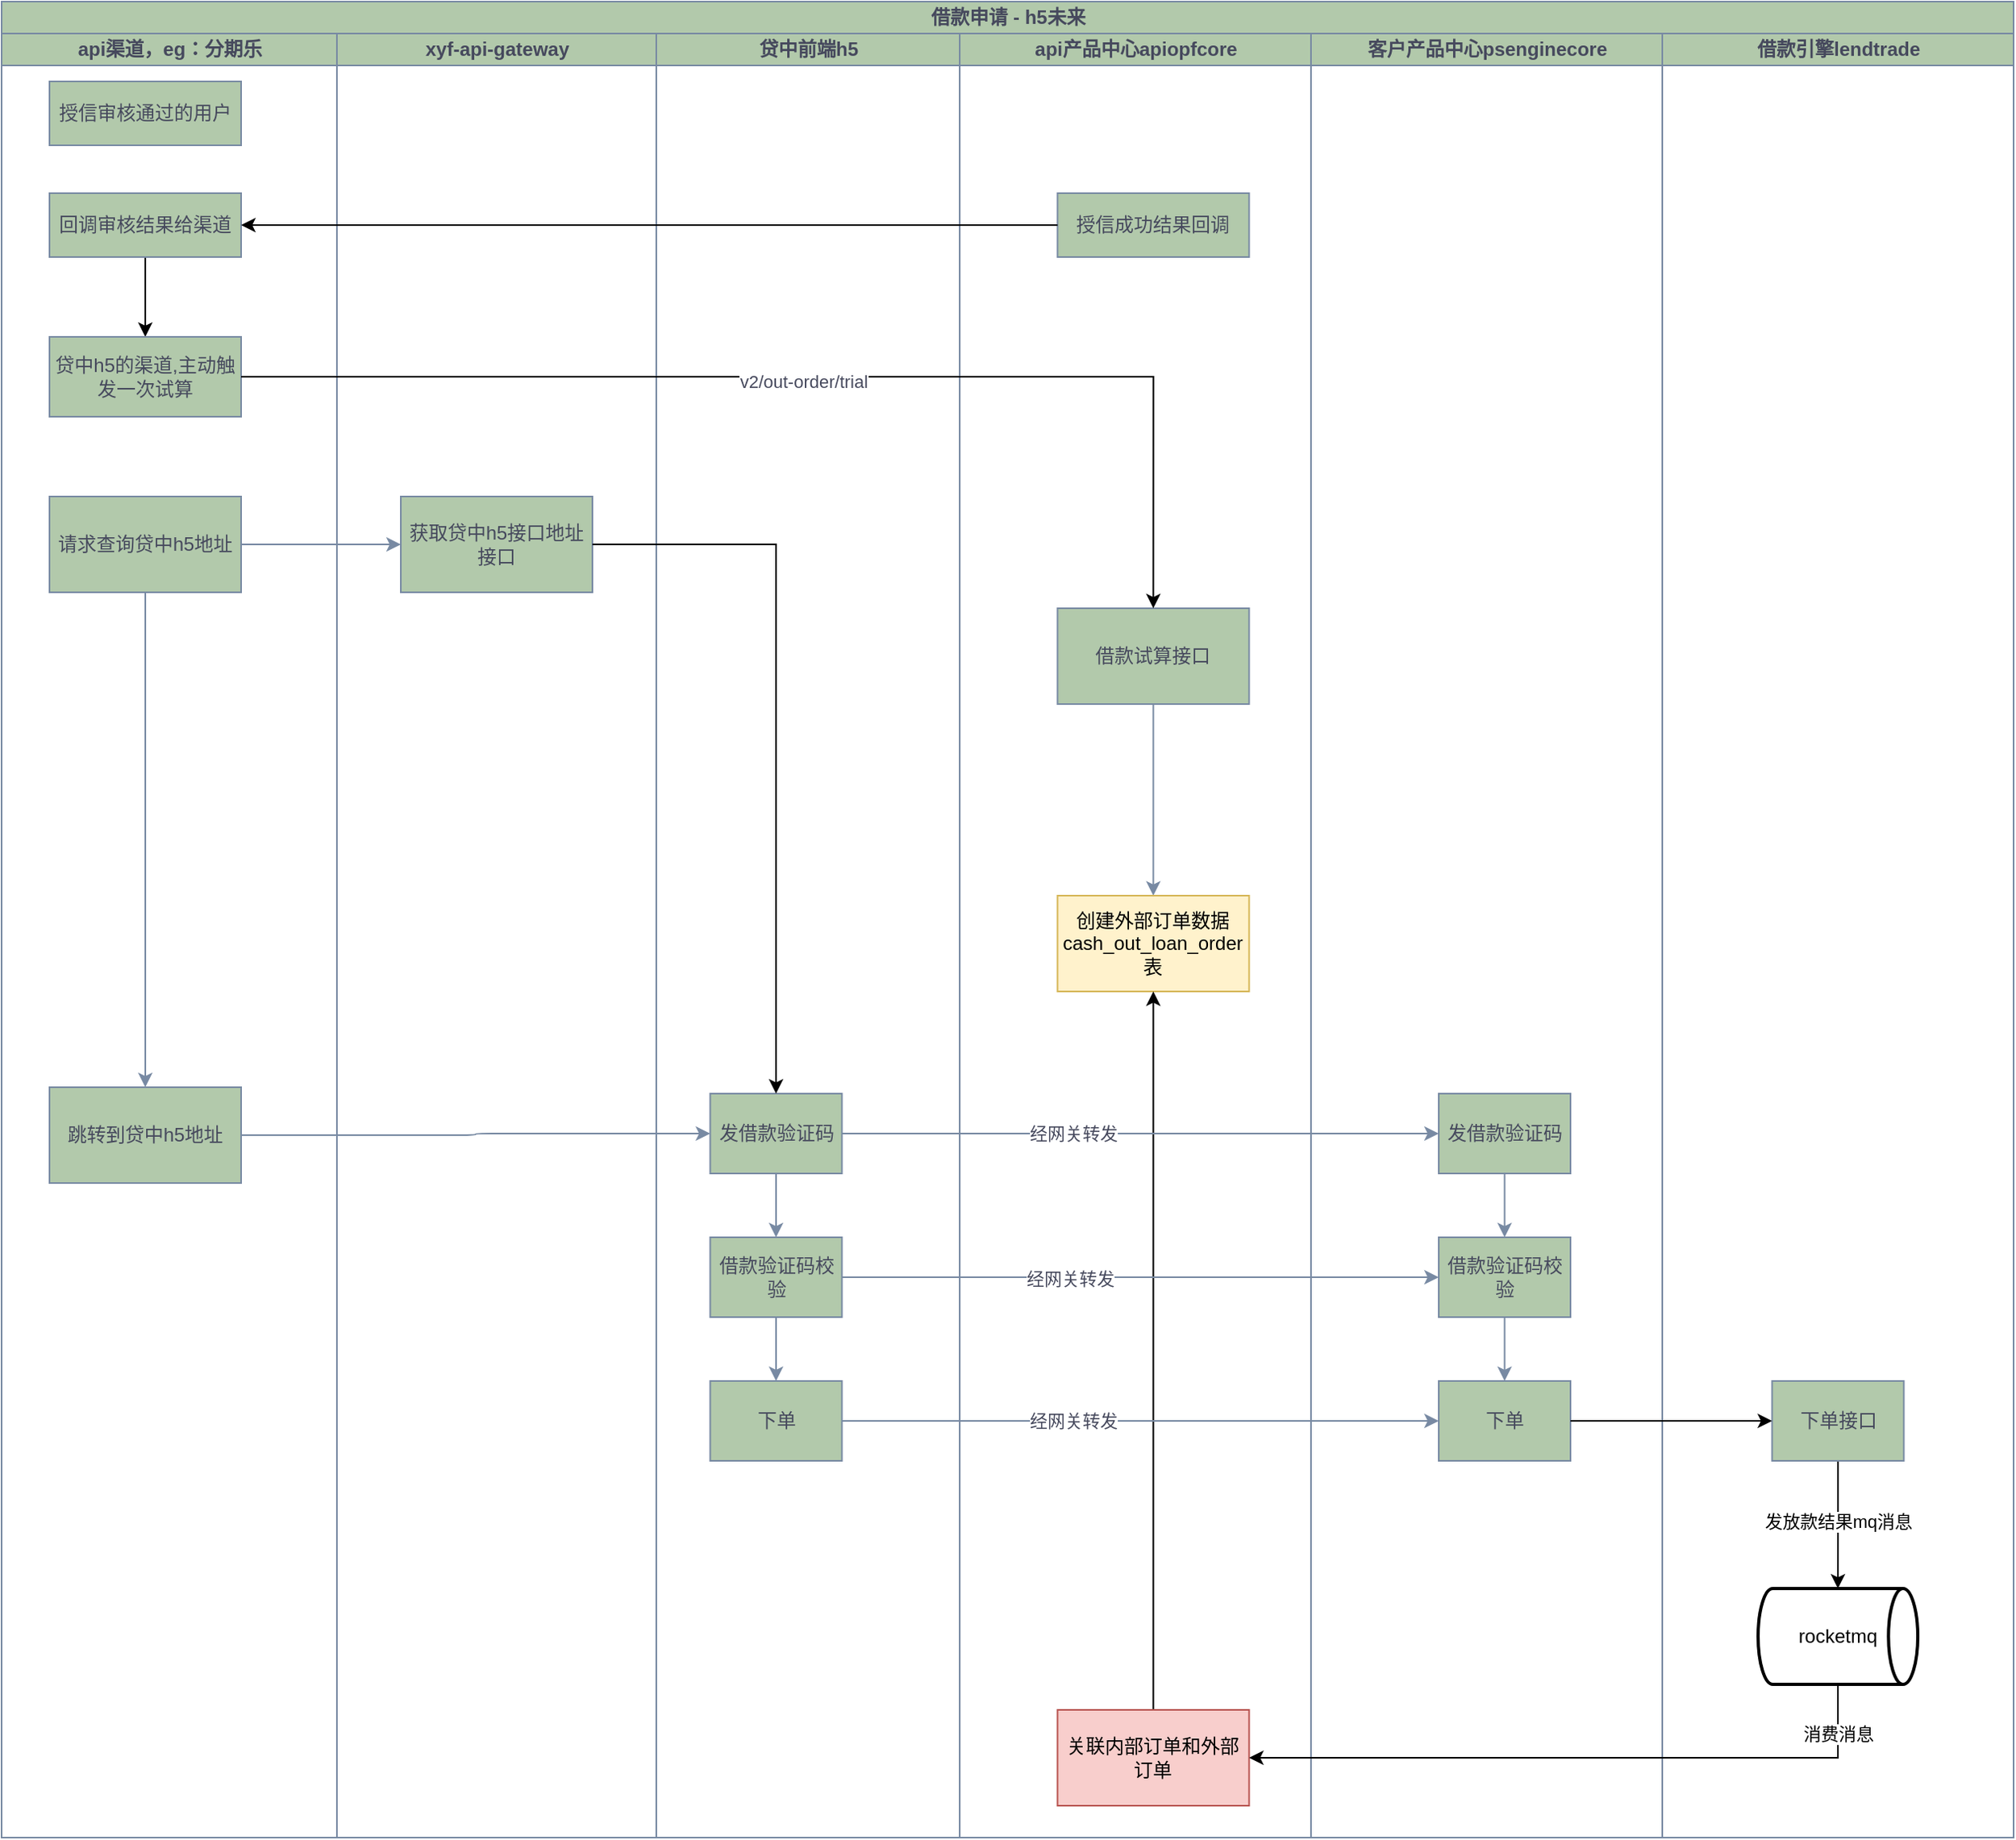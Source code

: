 <mxfile version="24.6.4" type="github">
  <diagram name="第 1 页" id="stsiB68LXINrgFX4fNCL">
    <mxGraphModel dx="1503" dy="912" grid="1" gridSize="10" guides="1" tooltips="1" connect="1" arrows="1" fold="1" page="1" pageScale="1" pageWidth="827" pageHeight="1169" math="0" shadow="0">
      <root>
        <mxCell id="0" />
        <mxCell id="1" parent="0" />
        <mxCell id="8x5K30sXBfW7uzls9D7D-3" value="借款申请 - h5未来" style="swimlane;childLayout=stackLayout;resizeParent=1;resizeParentMax=0;startSize=20;html=1;labelBackgroundColor=none;fillColor=#B2C9AB;strokeColor=#788AA3;fontColor=#46495D;" parent="1" vertex="1">
          <mxGeometry x="150" y="220" width="1260" height="1150" as="geometry" />
        </mxCell>
        <mxCell id="8x5K30sXBfW7uzls9D7D-4" value="api渠道，eg：分期乐" style="swimlane;startSize=20;html=1;labelBackgroundColor=none;fillColor=#B2C9AB;strokeColor=#788AA3;fontColor=#46495D;" parent="8x5K30sXBfW7uzls9D7D-3" vertex="1">
          <mxGeometry y="20" width="210" height="1130" as="geometry" />
        </mxCell>
        <mxCell id="8x5K30sXBfW7uzls9D7D-6" value="授信审核通过的用户" style="rounded=0;whiteSpace=wrap;html=1;strokeColor=#788AA3;fontColor=#46495D;fillColor=#B2C9AB;" parent="8x5K30sXBfW7uzls9D7D-4" vertex="1">
          <mxGeometry x="30" y="30" width="120" height="40" as="geometry" />
        </mxCell>
        <mxCell id="8x5K30sXBfW7uzls9D7D-7" style="edgeStyle=orthogonalEdgeStyle;curved=0;rounded=1;orthogonalLoop=1;jettySize=auto;html=1;strokeColor=#788AA3;align=center;verticalAlign=middle;fontFamily=Helvetica;fontSize=11;fontColor=#46495D;labelBackgroundColor=default;endArrow=classic;fillColor=#B2C9AB;" parent="8x5K30sXBfW7uzls9D7D-4" source="8x5K30sXBfW7uzls9D7D-8" target="8x5K30sXBfW7uzls9D7D-9" edge="1">
          <mxGeometry relative="1" as="geometry" />
        </mxCell>
        <mxCell id="8x5K30sXBfW7uzls9D7D-8" value="请求查询贷中h5地址" style="rounded=0;whiteSpace=wrap;html=1;strokeColor=#788AA3;fontColor=#46495D;fillColor=#B2C9AB;" parent="8x5K30sXBfW7uzls9D7D-4" vertex="1">
          <mxGeometry x="30" y="290" width="120" height="60" as="geometry" />
        </mxCell>
        <mxCell id="8x5K30sXBfW7uzls9D7D-9" value="跳转到贷中h5地址" style="rounded=0;whiteSpace=wrap;html=1;strokeColor=#788AA3;fontColor=#46495D;fillColor=#B2C9AB;" parent="8x5K30sXBfW7uzls9D7D-4" vertex="1">
          <mxGeometry x="30" y="660" width="120" height="60" as="geometry" />
        </mxCell>
        <mxCell id="KnkW-BdZN_vIiKe4_tcL-5" value="" style="edgeStyle=orthogonalEdgeStyle;rounded=0;orthogonalLoop=1;jettySize=auto;html=1;" edge="1" parent="8x5K30sXBfW7uzls9D7D-4" source="KnkW-BdZN_vIiKe4_tcL-2" target="KnkW-BdZN_vIiKe4_tcL-4">
          <mxGeometry relative="1" as="geometry" />
        </mxCell>
        <mxCell id="KnkW-BdZN_vIiKe4_tcL-2" value="回调审核结果给渠道" style="rounded=0;whiteSpace=wrap;html=1;strokeColor=#788AA3;fontColor=#46495D;fillColor=#B2C9AB;" vertex="1" parent="8x5K30sXBfW7uzls9D7D-4">
          <mxGeometry x="30" y="100" width="120" height="40" as="geometry" />
        </mxCell>
        <mxCell id="KnkW-BdZN_vIiKe4_tcL-4" value="贷中h5的渠道,主动触发一次试算" style="rounded=0;whiteSpace=wrap;html=1;strokeColor=#788AA3;fontColor=#46495D;fillColor=#B2C9AB;" vertex="1" parent="8x5K30sXBfW7uzls9D7D-4">
          <mxGeometry x="30" y="190" width="120" height="50" as="geometry" />
        </mxCell>
        <mxCell id="8x5K30sXBfW7uzls9D7D-10" value="xyf-api-gateway" style="swimlane;startSize=20;html=1;labelBackgroundColor=none;fillColor=#B2C9AB;strokeColor=#788AA3;fontColor=#46495D;" parent="8x5K30sXBfW7uzls9D7D-3" vertex="1">
          <mxGeometry x="210" y="20" width="200" height="1130" as="geometry" />
        </mxCell>
        <mxCell id="8x5K30sXBfW7uzls9D7D-12" value="获取贷中h5接口地址接口" style="rounded=0;whiteSpace=wrap;html=1;strokeColor=#788AA3;fontColor=#46495D;fillColor=#B2C9AB;" parent="8x5K30sXBfW7uzls9D7D-10" vertex="1">
          <mxGeometry x="40" y="290" width="120" height="60" as="geometry" />
        </mxCell>
        <mxCell id="8x5K30sXBfW7uzls9D7D-14" value="贷中前端h5" style="swimlane;startSize=20;html=1;labelBackgroundColor=none;fillColor=#B2C9AB;strokeColor=#788AA3;fontColor=#46495D;" parent="8x5K30sXBfW7uzls9D7D-3" vertex="1">
          <mxGeometry x="410" y="20" width="190" height="1130" as="geometry" />
        </mxCell>
        <mxCell id="8x5K30sXBfW7uzls9D7D-15" value="" style="edgeStyle=orthogonalEdgeStyle;rounded=0;orthogonalLoop=1;jettySize=auto;html=1;strokeColor=#788AA3;fontColor=#46495D;fillColor=#B2C9AB;" parent="8x5K30sXBfW7uzls9D7D-14" source="8x5K30sXBfW7uzls9D7D-16" target="8x5K30sXBfW7uzls9D7D-18" edge="1">
          <mxGeometry relative="1" as="geometry" />
        </mxCell>
        <mxCell id="8x5K30sXBfW7uzls9D7D-16" value="发借款验证码" style="rounded=0;whiteSpace=wrap;html=1;strokeColor=#788AA3;fontColor=#46495D;fillColor=#B2C9AB;" parent="8x5K30sXBfW7uzls9D7D-14" vertex="1">
          <mxGeometry x="33.75" y="664" width="82.5" height="50" as="geometry" />
        </mxCell>
        <mxCell id="8x5K30sXBfW7uzls9D7D-17" value="" style="edgeStyle=orthogonalEdgeStyle;rounded=0;orthogonalLoop=1;jettySize=auto;html=1;strokeColor=#788AA3;fontColor=#46495D;fillColor=#B2C9AB;" parent="8x5K30sXBfW7uzls9D7D-14" source="8x5K30sXBfW7uzls9D7D-18" target="8x5K30sXBfW7uzls9D7D-19" edge="1">
          <mxGeometry relative="1" as="geometry" />
        </mxCell>
        <mxCell id="8x5K30sXBfW7uzls9D7D-18" value="借款验证码校验" style="rounded=0;whiteSpace=wrap;html=1;strokeColor=#788AA3;fontColor=#46495D;fillColor=#B2C9AB;" parent="8x5K30sXBfW7uzls9D7D-14" vertex="1">
          <mxGeometry x="33.75" y="754" width="82.5" height="50" as="geometry" />
        </mxCell>
        <mxCell id="8x5K30sXBfW7uzls9D7D-19" value="下单" style="rounded=0;whiteSpace=wrap;html=1;strokeColor=#788AA3;fontColor=#46495D;fillColor=#B2C9AB;" parent="8x5K30sXBfW7uzls9D7D-14" vertex="1">
          <mxGeometry x="33.75" y="844" width="82.5" height="50" as="geometry" />
        </mxCell>
        <mxCell id="8x5K30sXBfW7uzls9D7D-20" value="api产品中心apiopfcore" style="swimlane;startSize=20;html=1;labelBackgroundColor=none;fillColor=#B2C9AB;strokeColor=#788AA3;fontColor=#46495D;" parent="8x5K30sXBfW7uzls9D7D-3" vertex="1">
          <mxGeometry x="600" y="20" width="220" height="1130" as="geometry" />
        </mxCell>
        <mxCell id="8x5K30sXBfW7uzls9D7D-29" value="" style="edgeStyle=orthogonalEdgeStyle;curved=0;rounded=1;orthogonalLoop=1;jettySize=auto;html=1;strokeColor=#788AA3;align=center;verticalAlign=middle;fontFamily=Helvetica;fontSize=11;fontColor=#46495D;labelBackgroundColor=default;endArrow=classic;fillColor=#B2C9AB;" parent="8x5K30sXBfW7uzls9D7D-20" source="8x5K30sXBfW7uzls9D7D-30" target="8x5K30sXBfW7uzls9D7D-31" edge="1">
          <mxGeometry relative="1" as="geometry" />
        </mxCell>
        <mxCell id="8x5K30sXBfW7uzls9D7D-30" value="借款试算接口" style="rounded=0;whiteSpace=wrap;html=1;strokeColor=#788AA3;fontColor=#46495D;fillColor=#B2C9AB;" parent="8x5K30sXBfW7uzls9D7D-20" vertex="1">
          <mxGeometry x="61.25" y="360" width="120" height="60" as="geometry" />
        </mxCell>
        <mxCell id="8x5K30sXBfW7uzls9D7D-31" value="创建外部订单数据&lt;div&gt;cash_out_loan_order表&lt;/div&gt;" style="rounded=0;whiteSpace=wrap;html=1;strokeColor=#d6b656;fillColor=#fff2cc;" parent="8x5K30sXBfW7uzls9D7D-20" vertex="1">
          <mxGeometry x="61.25" y="540" width="120" height="60" as="geometry" />
        </mxCell>
        <mxCell id="8x5K30sXBfW7uzls9D7D-58" style="edgeStyle=orthogonalEdgeStyle;rounded=0;orthogonalLoop=1;jettySize=auto;html=1;entryX=0.5;entryY=1;entryDx=0;entryDy=0;" parent="8x5K30sXBfW7uzls9D7D-20" source="8x5K30sXBfW7uzls9D7D-55" target="8x5K30sXBfW7uzls9D7D-31" edge="1">
          <mxGeometry relative="1" as="geometry" />
        </mxCell>
        <mxCell id="8x5K30sXBfW7uzls9D7D-55" value="关联内部订单和外部订单" style="rounded=0;whiteSpace=wrap;html=1;strokeColor=#b85450;fillColor=#f8cecc;" parent="8x5K30sXBfW7uzls9D7D-20" vertex="1">
          <mxGeometry x="61.25" y="1050" width="120" height="60" as="geometry" />
        </mxCell>
        <mxCell id="KnkW-BdZN_vIiKe4_tcL-1" value="授信成功结果回调" style="rounded=0;whiteSpace=wrap;html=1;strokeColor=#788AA3;fontColor=#46495D;fillColor=#B2C9AB;" vertex="1" parent="8x5K30sXBfW7uzls9D7D-20">
          <mxGeometry x="61.25" y="100" width="120" height="40" as="geometry" />
        </mxCell>
        <mxCell id="8x5K30sXBfW7uzls9D7D-44" value="客户产品中心psenginecore" style="swimlane;startSize=20;html=1;labelBackgroundColor=none;fillColor=#B2C9AB;strokeColor=#788AA3;fontColor=#46495D;" parent="8x5K30sXBfW7uzls9D7D-3" vertex="1">
          <mxGeometry x="820" y="20" width="220" height="1130" as="geometry" />
        </mxCell>
        <mxCell id="8x5K30sXBfW7uzls9D7D-21" value="" style="edgeStyle=orthogonalEdgeStyle;rounded=0;orthogonalLoop=1;jettySize=auto;html=1;strokeColor=#788AA3;fontColor=#46495D;fillColor=#B2C9AB;" parent="8x5K30sXBfW7uzls9D7D-44" source="8x5K30sXBfW7uzls9D7D-22" target="8x5K30sXBfW7uzls9D7D-24" edge="1">
          <mxGeometry relative="1" as="geometry" />
        </mxCell>
        <mxCell id="8x5K30sXBfW7uzls9D7D-22" value="发借款验证码" style="rounded=0;whiteSpace=wrap;html=1;strokeColor=#788AA3;fontColor=#46495D;fillColor=#B2C9AB;" parent="8x5K30sXBfW7uzls9D7D-44" vertex="1">
          <mxGeometry x="80" y="664" width="82.5" height="50" as="geometry" />
        </mxCell>
        <mxCell id="8x5K30sXBfW7uzls9D7D-23" value="" style="edgeStyle=orthogonalEdgeStyle;rounded=0;orthogonalLoop=1;jettySize=auto;html=1;strokeColor=#788AA3;fontColor=#46495D;fillColor=#B2C9AB;" parent="8x5K30sXBfW7uzls9D7D-44" source="8x5K30sXBfW7uzls9D7D-24" target="8x5K30sXBfW7uzls9D7D-26" edge="1">
          <mxGeometry relative="1" as="geometry" />
        </mxCell>
        <mxCell id="8x5K30sXBfW7uzls9D7D-24" value="借款验证码校验" style="rounded=0;whiteSpace=wrap;html=1;strokeColor=#788AA3;fontColor=#46495D;fillColor=#B2C9AB;" parent="8x5K30sXBfW7uzls9D7D-44" vertex="1">
          <mxGeometry x="80" y="754" width="82.5" height="50" as="geometry" />
        </mxCell>
        <mxCell id="8x5K30sXBfW7uzls9D7D-26" value="下单" style="rounded=0;whiteSpace=wrap;html=1;strokeColor=#788AA3;fontColor=#46495D;fillColor=#B2C9AB;" parent="8x5K30sXBfW7uzls9D7D-44" vertex="1">
          <mxGeometry x="80" y="844" width="82.5" height="50" as="geometry" />
        </mxCell>
        <mxCell id="8x5K30sXBfW7uzls9D7D-45" value="借款引擎lendtrade" style="swimlane;startSize=20;html=1;labelBackgroundColor=none;fillColor=#B2C9AB;strokeColor=#788AA3;fontColor=#46495D;" parent="8x5K30sXBfW7uzls9D7D-3" vertex="1">
          <mxGeometry x="1040" y="20" width="220" height="1130" as="geometry" />
        </mxCell>
        <mxCell id="8x5K30sXBfW7uzls9D7D-52" value="" style="edgeStyle=orthogonalEdgeStyle;rounded=0;orthogonalLoop=1;jettySize=auto;html=1;entryX=0.5;entryY=0;entryDx=0;entryDy=0;entryPerimeter=0;" parent="8x5K30sXBfW7uzls9D7D-45" source="8x5K30sXBfW7uzls9D7D-49" target="8x5K30sXBfW7uzls9D7D-53" edge="1">
          <mxGeometry relative="1" as="geometry">
            <mxPoint x="110" y="954.0" as="targetPoint" />
          </mxGeometry>
        </mxCell>
        <mxCell id="8x5K30sXBfW7uzls9D7D-54" value="发放款结果mq消息" style="edgeLabel;html=1;align=center;verticalAlign=middle;resizable=0;points=[];" parent="8x5K30sXBfW7uzls9D7D-52" vertex="1" connectable="0">
          <mxGeometry x="-0.051" relative="1" as="geometry">
            <mxPoint as="offset" />
          </mxGeometry>
        </mxCell>
        <mxCell id="8x5K30sXBfW7uzls9D7D-49" value="下单接口" style="rounded=0;whiteSpace=wrap;html=1;strokeColor=#788AA3;fontColor=#46495D;fillColor=#B2C9AB;" parent="8x5K30sXBfW7uzls9D7D-45" vertex="1">
          <mxGeometry x="68.75" y="844" width="82.5" height="50" as="geometry" />
        </mxCell>
        <mxCell id="8x5K30sXBfW7uzls9D7D-53" value="rocketmq" style="strokeWidth=2;html=1;shape=mxgraph.flowchart.direct_data;whiteSpace=wrap;" parent="8x5K30sXBfW7uzls9D7D-45" vertex="1">
          <mxGeometry x="60" y="974" width="100" height="60" as="geometry" />
        </mxCell>
        <mxCell id="8x5K30sXBfW7uzls9D7D-34" style="edgeStyle=orthogonalEdgeStyle;rounded=0;orthogonalLoop=1;jettySize=auto;html=1;entryX=0;entryY=0.5;entryDx=0;entryDy=0;strokeColor=#788AA3;fontColor=#46495D;fillColor=#B2C9AB;" parent="8x5K30sXBfW7uzls9D7D-3" source="8x5K30sXBfW7uzls9D7D-8" target="8x5K30sXBfW7uzls9D7D-12" edge="1">
          <mxGeometry relative="1" as="geometry" />
        </mxCell>
        <mxCell id="8x5K30sXBfW7uzls9D7D-35" style="edgeStyle=orthogonalEdgeStyle;rounded=0;orthogonalLoop=1;jettySize=auto;html=1;entryX=0;entryY=0.5;entryDx=0;entryDy=0;strokeColor=#788AA3;fontColor=#46495D;fillColor=#B2C9AB;" parent="8x5K30sXBfW7uzls9D7D-3" source="8x5K30sXBfW7uzls9D7D-16" target="8x5K30sXBfW7uzls9D7D-22" edge="1">
          <mxGeometry relative="1" as="geometry" />
        </mxCell>
        <mxCell id="8x5K30sXBfW7uzls9D7D-36" value="经网关转发" style="edgeLabel;html=1;align=center;verticalAlign=middle;resizable=0;points=[];strokeColor=#788AA3;fontColor=#46495D;fillColor=#B2C9AB;" parent="8x5K30sXBfW7uzls9D7D-35" vertex="1" connectable="0">
          <mxGeometry x="-0.286" y="-2" relative="1" as="geometry">
            <mxPoint x="11" y="-2" as="offset" />
          </mxGeometry>
        </mxCell>
        <mxCell id="8x5K30sXBfW7uzls9D7D-37" style="edgeStyle=orthogonalEdgeStyle;rounded=0;orthogonalLoop=1;jettySize=auto;html=1;entryX=0;entryY=0.5;entryDx=0;entryDy=0;strokeColor=#788AA3;fontColor=#46495D;fillColor=#B2C9AB;" parent="8x5K30sXBfW7uzls9D7D-3" source="8x5K30sXBfW7uzls9D7D-18" target="8x5K30sXBfW7uzls9D7D-24" edge="1">
          <mxGeometry relative="1" as="geometry" />
        </mxCell>
        <mxCell id="8x5K30sXBfW7uzls9D7D-38" value="&lt;span style=&quot;color: rgba(0, 0, 0, 0); font-family: monospace; font-size: 0px; text-align: start; background-color: rgb(251, 251, 251);&quot;&gt;%3CmxGraphModel%3E%3Croot%3E%3CmxCell%20id%3D%220%22%2F%3E%3CmxCell%20id%3D%221%22%20parent%3D%220%22%2F%3E%3CmxCell%20id%3D%222%22%20value%3D%22%E7%BB%8F%E7%BD%91%E5%85%B3%E8%BD%AC%E5%8F%91%22%20style%3D%22edgeLabel%3Bhtml%3D1%3Balign%3Dcenter%3BverticalAlign%3Dmiddle%3Bresizable%3D0%3Bpoints%3D%5B%5D%3BstrokeColor%3D%23788AA3%3BfontColor%3D%2346495D%3BfillColor%3D%23B2C9AB%3B%22%20vertex%3D%221%22%20connectable%3D%220%22%20parent%3D%221%22%3E%3CmxGeometry%20x%3D%22786.417%22%20y%3D%22865.0%22%20as%3D%22geometry%22%2F%3E%3C%2FmxCell%3E%3C%2Froot%3E%3C%2FmxGraphModel%3E&lt;/span&gt;" style="edgeLabel;html=1;align=center;verticalAlign=middle;resizable=0;points=[];strokeColor=#788AA3;fontColor=#46495D;fillColor=#B2C9AB;" parent="8x5K30sXBfW7uzls9D7D-37" vertex="1" connectable="0">
          <mxGeometry x="-0.286" y="1" relative="1" as="geometry">
            <mxPoint x="11" y="1" as="offset" />
          </mxGeometry>
        </mxCell>
        <mxCell id="8x5K30sXBfW7uzls9D7D-48" value="&lt;span style=&quot;color: rgb(70, 73, 93);&quot;&gt;经网关转发&lt;/span&gt;" style="edgeLabel;html=1;align=center;verticalAlign=middle;resizable=0;points=[];" parent="8x5K30sXBfW7uzls9D7D-37" vertex="1" connectable="0">
          <mxGeometry x="-0.237" y="-1" relative="1" as="geometry">
            <mxPoint as="offset" />
          </mxGeometry>
        </mxCell>
        <mxCell id="8x5K30sXBfW7uzls9D7D-39" style="edgeStyle=orthogonalEdgeStyle;rounded=0;orthogonalLoop=1;jettySize=auto;html=1;entryX=0;entryY=0.5;entryDx=0;entryDy=0;strokeColor=#788AA3;fontColor=#46495D;fillColor=#B2C9AB;" parent="8x5K30sXBfW7uzls9D7D-3" source="8x5K30sXBfW7uzls9D7D-19" target="8x5K30sXBfW7uzls9D7D-26" edge="1">
          <mxGeometry relative="1" as="geometry" />
        </mxCell>
        <mxCell id="8x5K30sXBfW7uzls9D7D-40" value="经网关转发" style="edgeLabel;html=1;align=center;verticalAlign=middle;resizable=0;points=[];strokeColor=#788AA3;fontColor=#46495D;fillColor=#B2C9AB;" parent="8x5K30sXBfW7uzls9D7D-39" vertex="1" connectable="0">
          <mxGeometry x="-0.286" y="-2" relative="1" as="geometry">
            <mxPoint x="11" y="-2" as="offset" />
          </mxGeometry>
        </mxCell>
        <mxCell id="8x5K30sXBfW7uzls9D7D-41" style="edgeStyle=orthogonalEdgeStyle;rounded=1;orthogonalLoop=1;jettySize=auto;html=1;entryX=0;entryY=0.5;entryDx=0;entryDy=0;strokeColor=#788AA3;fontColor=#46495D;fillColor=#B2C9AB;curved=0;" parent="8x5K30sXBfW7uzls9D7D-3" source="8x5K30sXBfW7uzls9D7D-9" target="8x5K30sXBfW7uzls9D7D-16" edge="1">
          <mxGeometry relative="1" as="geometry" />
        </mxCell>
        <mxCell id="8x5K30sXBfW7uzls9D7D-50" style="edgeStyle=orthogonalEdgeStyle;rounded=0;orthogonalLoop=1;jettySize=auto;html=1;" parent="8x5K30sXBfW7uzls9D7D-3" source="8x5K30sXBfW7uzls9D7D-26" target="8x5K30sXBfW7uzls9D7D-49" edge="1">
          <mxGeometry relative="1" as="geometry" />
        </mxCell>
        <mxCell id="8x5K30sXBfW7uzls9D7D-56" style="edgeStyle=orthogonalEdgeStyle;rounded=0;orthogonalLoop=1;jettySize=auto;html=1;entryX=1;entryY=0.5;entryDx=0;entryDy=0;" parent="8x5K30sXBfW7uzls9D7D-3" source="8x5K30sXBfW7uzls9D7D-53" target="8x5K30sXBfW7uzls9D7D-55" edge="1">
          <mxGeometry relative="1" as="geometry">
            <Array as="points">
              <mxPoint x="1150" y="1100" />
            </Array>
          </mxGeometry>
        </mxCell>
        <mxCell id="8x5K30sXBfW7uzls9D7D-57" value="消费消息" style="edgeLabel;html=1;align=center;verticalAlign=middle;resizable=0;points=[];" parent="8x5K30sXBfW7uzls9D7D-56" vertex="1" connectable="0">
          <mxGeometry x="-0.853" relative="1" as="geometry">
            <mxPoint as="offset" />
          </mxGeometry>
        </mxCell>
        <mxCell id="KnkW-BdZN_vIiKe4_tcL-3" style="edgeStyle=orthogonalEdgeStyle;rounded=1;orthogonalLoop=1;jettySize=auto;html=1;curved=0;" edge="1" parent="8x5K30sXBfW7uzls9D7D-3" source="KnkW-BdZN_vIiKe4_tcL-1" target="KnkW-BdZN_vIiKe4_tcL-2">
          <mxGeometry relative="1" as="geometry" />
        </mxCell>
        <mxCell id="KnkW-BdZN_vIiKe4_tcL-8" style="edgeStyle=orthogonalEdgeStyle;rounded=0;orthogonalLoop=1;jettySize=auto;html=1;entryX=0.5;entryY=0;entryDx=0;entryDy=0;" edge="1" parent="8x5K30sXBfW7uzls9D7D-3" source="KnkW-BdZN_vIiKe4_tcL-4" target="8x5K30sXBfW7uzls9D7D-30">
          <mxGeometry relative="1" as="geometry" />
        </mxCell>
        <mxCell id="KnkW-BdZN_vIiKe4_tcL-9" value="&lt;span style=&quot;color: rgb(70, 73, 93);&quot;&gt;v2/out-order/trial&lt;/span&gt;" style="edgeLabel;html=1;align=center;verticalAlign=middle;resizable=0;points=[];" vertex="1" connectable="0" parent="KnkW-BdZN_vIiKe4_tcL-8">
          <mxGeometry x="-0.018" y="-3" relative="1" as="geometry">
            <mxPoint as="offset" />
          </mxGeometry>
        </mxCell>
        <mxCell id="KnkW-BdZN_vIiKe4_tcL-10" style="edgeStyle=orthogonalEdgeStyle;rounded=0;orthogonalLoop=1;jettySize=auto;html=1;entryX=0.5;entryY=0;entryDx=0;entryDy=0;" edge="1" parent="8x5K30sXBfW7uzls9D7D-3" source="8x5K30sXBfW7uzls9D7D-12" target="8x5K30sXBfW7uzls9D7D-16">
          <mxGeometry relative="1" as="geometry" />
        </mxCell>
      </root>
    </mxGraphModel>
  </diagram>
</mxfile>
